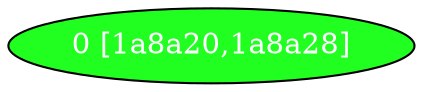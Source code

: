 diGraph libnss3{
	libnss3_0  [style=filled fillcolor="#20FF20" fontcolor="#ffffff" shape=oval label="0 [1a8a20,1a8a28]"]


}